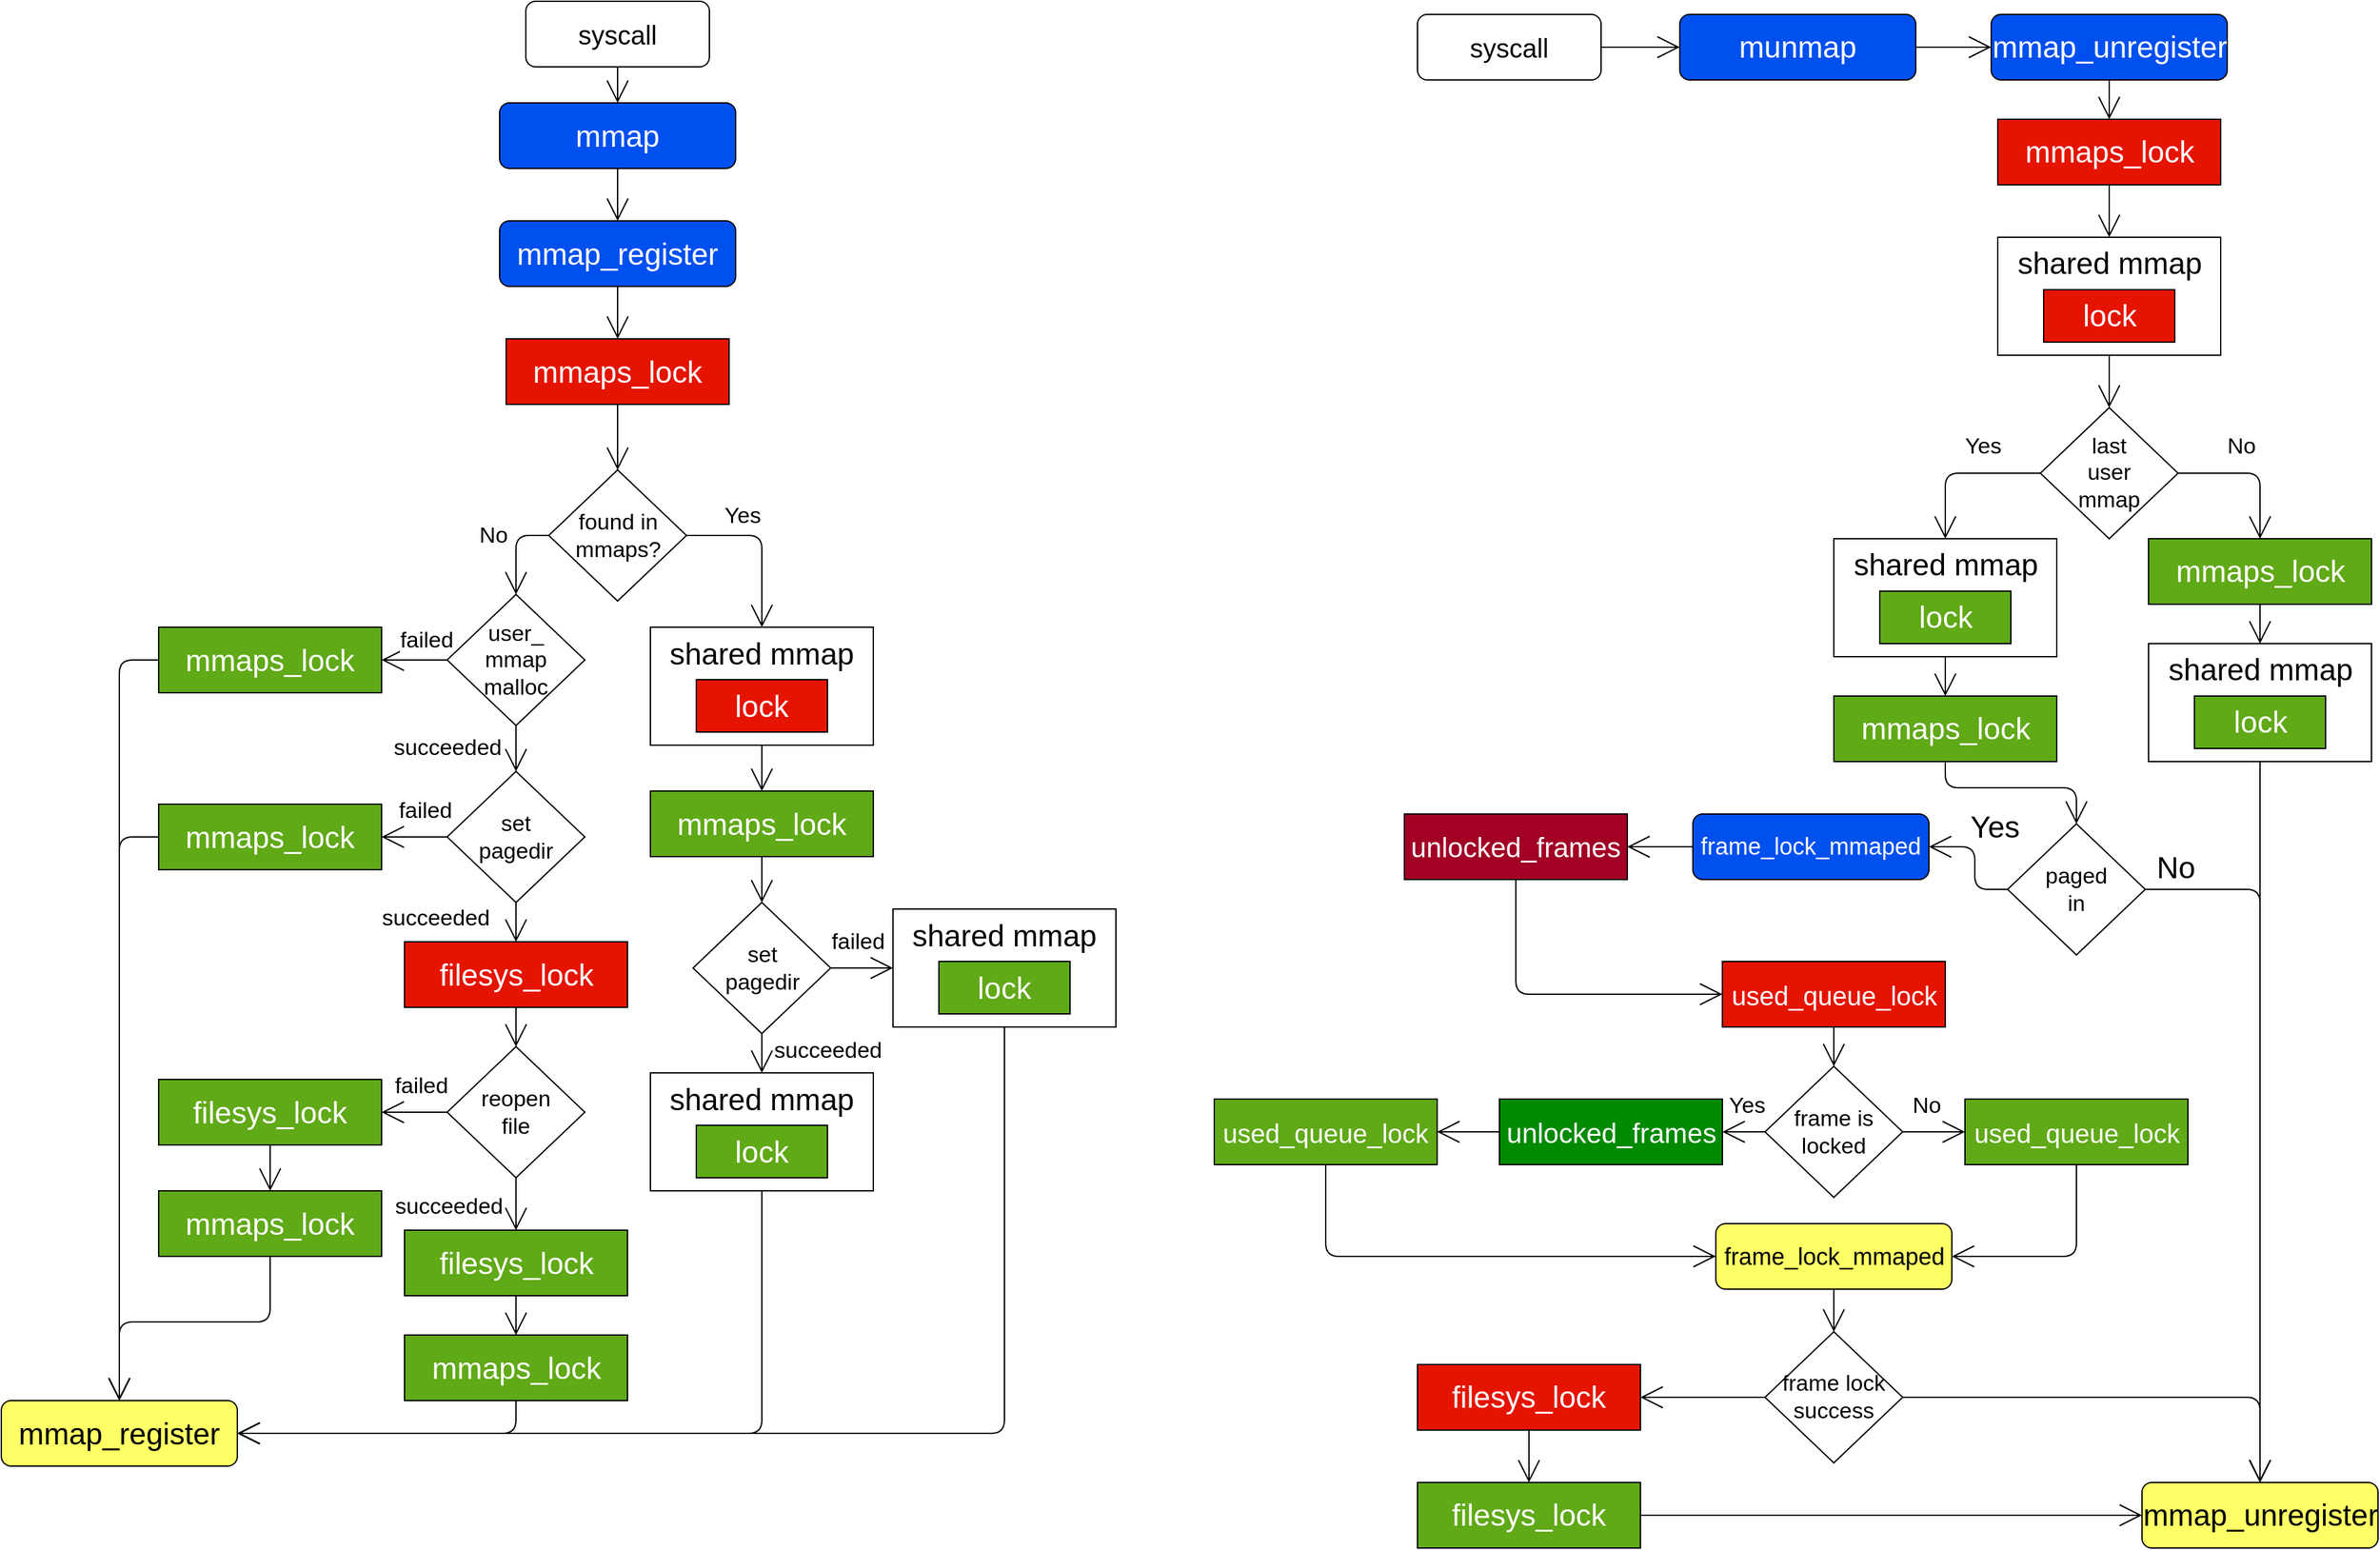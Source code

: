 <mxfile version="13.9.9" type="device"><diagram id="94YJSj57-L0DTSpqwYMu" name="Page-1"><mxGraphModel dx="5073" dy="3167" grid="1" gridSize="10" guides="1" tooltips="1" connect="1" arrows="1" fold="1" page="1" pageScale="1" pageWidth="850" pageHeight="1100" math="0" shadow="0"><root><mxCell id="0"/><mxCell id="1" parent="0"/><mxCell id="kPxo7SE59ju5jIkVm9d3-1" style="edgeStyle=orthogonalEdgeStyle;rounded=0;orthogonalLoop=1;jettySize=auto;html=1;exitX=0.5;exitY=1;exitDx=0;exitDy=0;entryX=0.5;entryY=0;entryDx=0;entryDy=0;fontSize=19;endArrow=open;endFill=0;endSize=15;" parent="1" source="kPxo7SE59ju5jIkVm9d3-2" target="kPxo7SE59ju5jIkVm9d3-4" edge="1"><mxGeometry relative="1" as="geometry"/></mxCell><mxCell id="kPxo7SE59ju5jIkVm9d3-2" value="mmap_register" style="rounded=1;whiteSpace=wrap;html=1;fontSize=23;fillColor=#0050ef;fontColor=#ffffff;" parent="1" vertex="1"><mxGeometry x="-2980" y="-2002.5" width="180" height="50" as="geometry"/></mxCell><mxCell id="kPxo7SE59ju5jIkVm9d3-3" style="edgeStyle=orthogonalEdgeStyle;rounded=0;orthogonalLoop=1;jettySize=auto;html=1;exitX=0.5;exitY=1;exitDx=0;exitDy=0;entryX=0.5;entryY=0;entryDx=0;entryDy=0;endArrow=open;endFill=0;endSize=15;fontSize=19;" parent="1" source="kPxo7SE59ju5jIkVm9d3-4" target="kPxo7SE59ju5jIkVm9d3-11" edge="1"><mxGeometry relative="1" as="geometry"/></mxCell><mxCell id="kPxo7SE59ju5jIkVm9d3-4" value="mmaps_lock" style="rounded=0;whiteSpace=wrap;html=1;fontSize=23;fillColor=#e51400;fontColor=#ffffff;" parent="1" vertex="1"><mxGeometry x="-2975" y="-1912.5" width="170" height="50" as="geometry"/></mxCell><mxCell id="kPxo7SE59ju5jIkVm9d3-5" style="edgeStyle=orthogonalEdgeStyle;rounded=1;orthogonalLoop=1;jettySize=auto;html=1;exitX=0;exitY=0.5;exitDx=0;exitDy=0;entryX=0.5;entryY=0;entryDx=0;entryDy=0;endArrow=open;endFill=0;endSize=15;fontSize=17;" parent="1" source="kPxo7SE59ju5jIkVm9d3-6" target="kPxo7SE59ju5jIkVm9d3-45" edge="1"><mxGeometry relative="1" as="geometry"/></mxCell><mxCell id="kPxo7SE59ju5jIkVm9d3-6" value="mmaps_lock" style="rounded=0;whiteSpace=wrap;html=1;fontSize=23;fillColor=#60a917;fontColor=#ffffff;" parent="1" vertex="1"><mxGeometry x="-3240" y="-1692.5" width="170" height="50" as="geometry"/></mxCell><mxCell id="kPxo7SE59ju5jIkVm9d3-7" style="edgeStyle=orthogonalEdgeStyle;rounded=1;orthogonalLoop=1;jettySize=auto;html=1;exitX=0;exitY=0.5;exitDx=0;exitDy=0;entryX=0.5;entryY=0;entryDx=0;entryDy=0;endArrow=open;endFill=0;endSize=15;fontSize=17;" parent="1" source="kPxo7SE59ju5jIkVm9d3-8" target="kPxo7SE59ju5jIkVm9d3-45" edge="1"><mxGeometry relative="1" as="geometry"/></mxCell><mxCell id="kPxo7SE59ju5jIkVm9d3-8" value="mmaps_lock" style="rounded=0;whiteSpace=wrap;html=1;fontSize=23;fillColor=#60a917;fontColor=#ffffff;" parent="1" vertex="1"><mxGeometry x="-3240" y="-1557.5" width="170" height="50" as="geometry"/></mxCell><mxCell id="kPxo7SE59ju5jIkVm9d3-9" value="No" style="edgeStyle=orthogonalEdgeStyle;rounded=1;orthogonalLoop=1;jettySize=auto;html=1;exitX=0;exitY=0.5;exitDx=0;exitDy=0;entryX=0.5;entryY=0;entryDx=0;entryDy=0;endArrow=open;endFill=0;endSize=15;fontSize=17;" parent="1" source="kPxo7SE59ju5jIkVm9d3-11" target="kPxo7SE59ju5jIkVm9d3-14" edge="1"><mxGeometry x="-0.285" y="-18" relative="1" as="geometry"><mxPoint x="-2862.5" y="-1762.5" as="sourcePoint"/><mxPoint as="offset"/></mxGeometry></mxCell><mxCell id="kPxo7SE59ju5jIkVm9d3-10" value="Yes" style="edgeStyle=orthogonalEdgeStyle;rounded=1;orthogonalLoop=1;jettySize=auto;html=1;exitX=1;exitY=0.5;exitDx=0;exitDy=0;entryX=0.5;entryY=0;entryDx=0;entryDy=0;endArrow=open;endFill=0;endSize=15;fontSize=17;" parent="1" source="kPxo7SE59ju5jIkVm9d3-11" target="kPxo7SE59ju5jIkVm9d3-32" edge="1"><mxGeometry x="-0.333" y="15" relative="1" as="geometry"><mxPoint as="offset"/></mxGeometry></mxCell><mxCell id="kPxo7SE59ju5jIkVm9d3-11" value="found in mmaps?" style="rhombus;whiteSpace=wrap;html=1;strokeColor=#000000;fontSize=17;" parent="1" vertex="1"><mxGeometry x="-2942.5" y="-1812.5" width="105" height="100" as="geometry"/></mxCell><mxCell id="kPxo7SE59ju5jIkVm9d3-12" value="failed" style="edgeStyle=orthogonalEdgeStyle;rounded=1;orthogonalLoop=1;jettySize=auto;html=1;exitX=0;exitY=0.5;exitDx=0;exitDy=0;entryX=1;entryY=0.5;entryDx=0;entryDy=0;endArrow=open;endFill=0;endSize=15;fontSize=17;" parent="1" source="kPxo7SE59ju5jIkVm9d3-14" target="kPxo7SE59ju5jIkVm9d3-6" edge="1"><mxGeometry x="-0.333" y="-15" relative="1" as="geometry"><mxPoint as="offset"/></mxGeometry></mxCell><mxCell id="kPxo7SE59ju5jIkVm9d3-13" value="succeeded" style="edgeStyle=orthogonalEdgeStyle;rounded=1;orthogonalLoop=1;jettySize=auto;html=1;exitX=0.5;exitY=1;exitDx=0;exitDy=0;entryX=0.5;entryY=0;entryDx=0;entryDy=0;endArrow=open;endFill=0;endSize=15;fontSize=17;" parent="1" source="kPxo7SE59ju5jIkVm9d3-14" target="kPxo7SE59ju5jIkVm9d3-17" edge="1"><mxGeometry y="-52" relative="1" as="geometry"><mxPoint x="-1" as="offset"/></mxGeometry></mxCell><mxCell id="kPxo7SE59ju5jIkVm9d3-14" value="user_&lt;br&gt;mmap&lt;br&gt;malloc" style="rhombus;whiteSpace=wrap;html=1;strokeColor=#000000;fontSize=17;" parent="1" vertex="1"><mxGeometry x="-3020" y="-1717.5" width="105" height="100" as="geometry"/></mxCell><mxCell id="kPxo7SE59ju5jIkVm9d3-15" value="failed" style="edgeStyle=orthogonalEdgeStyle;rounded=1;orthogonalLoop=1;jettySize=auto;html=1;exitX=0;exitY=0.5;exitDx=0;exitDy=0;endArrow=open;endFill=0;endSize=15;fontSize=17;" parent="1" source="kPxo7SE59ju5jIkVm9d3-17" edge="1"><mxGeometry x="-0.333" y="-20" relative="1" as="geometry"><mxPoint x="-3070" y="-1532.5" as="targetPoint"/><mxPoint as="offset"/></mxGeometry></mxCell><mxCell id="kPxo7SE59ju5jIkVm9d3-16" value="succeeded" style="edgeStyle=orthogonalEdgeStyle;rounded=1;orthogonalLoop=1;jettySize=auto;html=1;exitX=0.5;exitY=1;exitDx=0;exitDy=0;entryX=0.5;entryY=0;entryDx=0;entryDy=0;endArrow=open;endFill=0;endSize=15;fontSize=17;" parent="1" source="kPxo7SE59ju5jIkVm9d3-17" target="kPxo7SE59ju5jIkVm9d3-22" edge="1"><mxGeometry x="-0.167" y="-62" relative="1" as="geometry"><mxPoint as="offset"/></mxGeometry></mxCell><mxCell id="kPxo7SE59ju5jIkVm9d3-17" value="set&lt;br&gt;pagedir" style="rhombus;whiteSpace=wrap;html=1;strokeColor=#000000;fontSize=17;" parent="1" vertex="1"><mxGeometry x="-3020" y="-1582.5" width="105" height="100" as="geometry"/></mxCell><mxCell id="kPxo7SE59ju5jIkVm9d3-18" value="failed" style="edgeStyle=orthogonalEdgeStyle;rounded=1;orthogonalLoop=1;jettySize=auto;html=1;exitX=0;exitY=0.5;exitDx=0;exitDy=0;entryX=1;entryY=0.5;entryDx=0;entryDy=0;endArrow=open;endFill=0;endSize=15;fontSize=17;" parent="1" source="kPxo7SE59ju5jIkVm9d3-20" target="kPxo7SE59ju5jIkVm9d3-24" edge="1"><mxGeometry x="-0.2" y="-20" relative="1" as="geometry"><mxPoint as="offset"/></mxGeometry></mxCell><mxCell id="kPxo7SE59ju5jIkVm9d3-19" value="succeeded" style="edgeStyle=orthogonalEdgeStyle;rounded=1;orthogonalLoop=1;jettySize=auto;html=1;exitX=0.5;exitY=1;exitDx=0;exitDy=0;entryX=0.5;entryY=0;entryDx=0;entryDy=0;endArrow=open;endFill=0;endSize=15;fontSize=17;" parent="1" source="kPxo7SE59ju5jIkVm9d3-20" target="kPxo7SE59ju5jIkVm9d3-28" edge="1"><mxGeometry x="0.125" y="-52" relative="1" as="geometry"><mxPoint as="offset"/></mxGeometry></mxCell><mxCell id="kPxo7SE59ju5jIkVm9d3-20" value="reopen&lt;br&gt;file" style="rhombus;whiteSpace=wrap;html=1;strokeColor=#000000;fontSize=17;" parent="1" vertex="1"><mxGeometry x="-3020" y="-1372.5" width="105" height="100" as="geometry"/></mxCell><mxCell id="kPxo7SE59ju5jIkVm9d3-21" style="edgeStyle=orthogonalEdgeStyle;rounded=1;orthogonalLoop=1;jettySize=auto;html=1;exitX=0.5;exitY=1;exitDx=0;exitDy=0;entryX=0.5;entryY=0;entryDx=0;entryDy=0;endArrow=open;endFill=0;endSize=15;fontSize=17;" parent="1" source="kPxo7SE59ju5jIkVm9d3-22" target="kPxo7SE59ju5jIkVm9d3-20" edge="1"><mxGeometry relative="1" as="geometry"/></mxCell><mxCell id="kPxo7SE59ju5jIkVm9d3-22" value="filesys_lock" style="rounded=0;whiteSpace=wrap;html=1;fontSize=23;fillColor=#e51400;fontColor=#ffffff;" parent="1" vertex="1"><mxGeometry x="-3052.5" y="-1452.5" width="170" height="50" as="geometry"/></mxCell><mxCell id="kPxo7SE59ju5jIkVm9d3-23" style="edgeStyle=orthogonalEdgeStyle;rounded=1;orthogonalLoop=1;jettySize=auto;html=1;exitX=0.5;exitY=1;exitDx=0;exitDy=0;endArrow=open;endFill=0;endSize=15;fontSize=17;" parent="1" source="kPxo7SE59ju5jIkVm9d3-24" target="kPxo7SE59ju5jIkVm9d3-26" edge="1"><mxGeometry relative="1" as="geometry"/></mxCell><mxCell id="kPxo7SE59ju5jIkVm9d3-24" value="filesys_lock" style="rounded=0;whiteSpace=wrap;html=1;fontSize=23;fillColor=#60a917;fontColor=#ffffff;" parent="1" vertex="1"><mxGeometry x="-3240" y="-1347.5" width="170" height="50" as="geometry"/></mxCell><mxCell id="kPxo7SE59ju5jIkVm9d3-25" style="edgeStyle=orthogonalEdgeStyle;rounded=1;orthogonalLoop=1;jettySize=auto;html=1;exitX=0.5;exitY=1;exitDx=0;exitDy=0;entryX=0.5;entryY=0;entryDx=0;entryDy=0;endArrow=open;endFill=0;endSize=15;fontSize=17;" parent="1" source="kPxo7SE59ju5jIkVm9d3-26" target="kPxo7SE59ju5jIkVm9d3-45" edge="1"><mxGeometry relative="1" as="geometry"><Array as="points"><mxPoint x="-3155" y="-1162.5"/><mxPoint x="-3270" y="-1162.5"/></Array></mxGeometry></mxCell><mxCell id="kPxo7SE59ju5jIkVm9d3-26" value="mmaps_lock" style="rounded=0;whiteSpace=wrap;html=1;fontSize=23;fillColor=#60a917;fontColor=#ffffff;" parent="1" vertex="1"><mxGeometry x="-3240" y="-1262.5" width="170" height="50" as="geometry"/></mxCell><mxCell id="kPxo7SE59ju5jIkVm9d3-27" style="edgeStyle=orthogonalEdgeStyle;rounded=1;orthogonalLoop=1;jettySize=auto;html=1;exitX=0.5;exitY=1;exitDx=0;exitDy=0;entryX=0.5;entryY=0;entryDx=0;entryDy=0;endArrow=open;endFill=0;endSize=15;fontSize=17;" parent="1" source="kPxo7SE59ju5jIkVm9d3-28" target="kPxo7SE59ju5jIkVm9d3-30" edge="1"><mxGeometry relative="1" as="geometry"/></mxCell><mxCell id="kPxo7SE59ju5jIkVm9d3-28" value="filesys_lock" style="rounded=0;whiteSpace=wrap;html=1;fontSize=23;fillColor=#60a917;fontColor=#ffffff;" parent="1" vertex="1"><mxGeometry x="-3052.5" y="-1232.5" width="170" height="50" as="geometry"/></mxCell><mxCell id="kPxo7SE59ju5jIkVm9d3-29" style="edgeStyle=orthogonalEdgeStyle;rounded=1;orthogonalLoop=1;jettySize=auto;html=1;exitX=0.5;exitY=1;exitDx=0;exitDy=0;entryX=1;entryY=0.5;entryDx=0;entryDy=0;endArrow=open;endFill=0;endSize=15;fontSize=17;" parent="1" source="kPxo7SE59ju5jIkVm9d3-30" target="kPxo7SE59ju5jIkVm9d3-45" edge="1"><mxGeometry relative="1" as="geometry"/></mxCell><mxCell id="kPxo7SE59ju5jIkVm9d3-30" value="mmaps_lock" style="rounded=0;whiteSpace=wrap;html=1;fontSize=23;fillColor=#60a917;fontColor=#ffffff;" parent="1" vertex="1"><mxGeometry x="-3052.5" y="-1152.5" width="170" height="50" as="geometry"/></mxCell><mxCell id="kPxo7SE59ju5jIkVm9d3-31" style="edgeStyle=orthogonalEdgeStyle;rounded=1;orthogonalLoop=1;jettySize=auto;html=1;exitX=0.5;exitY=1;exitDx=0;exitDy=0;entryX=0.5;entryY=0;entryDx=0;entryDy=0;endArrow=open;endFill=0;endSize=15;fontSize=17;" parent="1" source="kPxo7SE59ju5jIkVm9d3-32" target="kPxo7SE59ju5jIkVm9d3-35" edge="1"><mxGeometry relative="1" as="geometry"/></mxCell><mxCell id="kPxo7SE59ju5jIkVm9d3-32" value="shared mmap" style="rounded=0;whiteSpace=wrap;html=1;fontSize=23;verticalAlign=top;" parent="1" vertex="1"><mxGeometry x="-2865" y="-1692.5" width="170" height="90" as="geometry"/></mxCell><mxCell id="kPxo7SE59ju5jIkVm9d3-33" value="lock" style="rounded=0;whiteSpace=wrap;html=1;fontSize=23;verticalAlign=middle;fillColor=#e51400;fontColor=#ffffff;" parent="1" vertex="1"><mxGeometry x="-2830" y="-1652.5" width="100" height="40" as="geometry"/></mxCell><mxCell id="kPxo7SE59ju5jIkVm9d3-34" style="edgeStyle=orthogonalEdgeStyle;rounded=1;orthogonalLoop=1;jettySize=auto;html=1;exitX=0.5;exitY=1;exitDx=0;exitDy=0;entryX=0.5;entryY=0;entryDx=0;entryDy=0;endArrow=open;endFill=0;endSize=15;fontSize=17;" parent="1" source="kPxo7SE59ju5jIkVm9d3-35" target="kPxo7SE59ju5jIkVm9d3-38" edge="1"><mxGeometry relative="1" as="geometry"/></mxCell><mxCell id="kPxo7SE59ju5jIkVm9d3-35" value="mmaps_lock" style="rounded=0;whiteSpace=wrap;html=1;fontSize=23;fillColor=#60a917;fontColor=#ffffff;" parent="1" vertex="1"><mxGeometry x="-2865" y="-1567.5" width="170" height="50" as="geometry"/></mxCell><mxCell id="kPxo7SE59ju5jIkVm9d3-36" value="failed" style="edgeStyle=orthogonalEdgeStyle;rounded=1;orthogonalLoop=1;jettySize=auto;html=1;exitX=1;exitY=0.5;exitDx=0;exitDy=0;entryX=0;entryY=0.5;entryDx=0;entryDy=0;endArrow=open;endFill=0;endSize=15;fontSize=17;" parent="1" source="kPxo7SE59ju5jIkVm9d3-38" target="kPxo7SE59ju5jIkVm9d3-40" edge="1"><mxGeometry x="-0.143" y="20" relative="1" as="geometry"><mxPoint as="offset"/></mxGeometry></mxCell><mxCell id="kPxo7SE59ju5jIkVm9d3-37" value="succeeded" style="edgeStyle=orthogonalEdgeStyle;rounded=1;orthogonalLoop=1;jettySize=auto;html=1;exitX=0.5;exitY=1;exitDx=0;exitDy=0;entryX=0.5;entryY=0;entryDx=0;entryDy=0;endArrow=open;endFill=0;endSize=15;fontSize=17;" parent="1" source="kPxo7SE59ju5jIkVm9d3-38" target="kPxo7SE59ju5jIkVm9d3-43" edge="1"><mxGeometry x="-0.167" y="50" relative="1" as="geometry"><mxPoint x="-2787.5" y="-1382.5" as="sourcePoint"/><mxPoint y="1" as="offset"/></mxGeometry></mxCell><mxCell id="kPxo7SE59ju5jIkVm9d3-38" value="set&lt;br&gt;pagedir" style="rhombus;whiteSpace=wrap;html=1;strokeColor=#000000;fontSize=17;" parent="1" vertex="1"><mxGeometry x="-2832.5" y="-1482.5" width="105" height="100" as="geometry"/></mxCell><mxCell id="kPxo7SE59ju5jIkVm9d3-39" style="edgeStyle=orthogonalEdgeStyle;rounded=1;orthogonalLoop=1;jettySize=auto;html=1;exitX=0.5;exitY=1;exitDx=0;exitDy=0;entryX=1;entryY=0.5;entryDx=0;entryDy=0;endArrow=open;endFill=0;endSize=15;fontSize=17;" parent="1" source="kPxo7SE59ju5jIkVm9d3-40" target="kPxo7SE59ju5jIkVm9d3-45" edge="1"><mxGeometry relative="1" as="geometry"/></mxCell><mxCell id="kPxo7SE59ju5jIkVm9d3-40" value="shared mmap" style="rounded=0;whiteSpace=wrap;html=1;fontSize=23;verticalAlign=top;" parent="1" vertex="1"><mxGeometry x="-2680" y="-1477.5" width="170" height="90" as="geometry"/></mxCell><mxCell id="kPxo7SE59ju5jIkVm9d3-41" value="lock" style="rounded=0;whiteSpace=wrap;html=1;fontSize=23;verticalAlign=middle;fillColor=#60a917;fontColor=#ffffff;" parent="1" vertex="1"><mxGeometry x="-2645" y="-1437.5" width="100" height="40" as="geometry"/></mxCell><mxCell id="kPxo7SE59ju5jIkVm9d3-42" style="edgeStyle=orthogonalEdgeStyle;rounded=1;orthogonalLoop=1;jettySize=auto;html=1;exitX=0.5;exitY=1;exitDx=0;exitDy=0;entryX=1;entryY=0.5;entryDx=0;entryDy=0;endArrow=open;endFill=0;endSize=15;fontSize=17;" parent="1" source="kPxo7SE59ju5jIkVm9d3-43" target="kPxo7SE59ju5jIkVm9d3-45" edge="1"><mxGeometry relative="1" as="geometry"/></mxCell><mxCell id="kPxo7SE59ju5jIkVm9d3-43" value="shared mmap" style="rounded=0;whiteSpace=wrap;html=1;fontSize=23;verticalAlign=top;" parent="1" vertex="1"><mxGeometry x="-2865" y="-1352.5" width="170" height="90" as="geometry"/></mxCell><mxCell id="kPxo7SE59ju5jIkVm9d3-44" value="lock" style="rounded=0;whiteSpace=wrap;html=1;fontSize=23;verticalAlign=middle;fillColor=#60a917;fontColor=#ffffff;" parent="1" vertex="1"><mxGeometry x="-2830" y="-1312.5" width="100" height="40" as="geometry"/></mxCell><mxCell id="kPxo7SE59ju5jIkVm9d3-45" value="mmap_register" style="rounded=1;whiteSpace=wrap;html=1;fontSize=23;fillColor=#FFFF66;" parent="1" vertex="1"><mxGeometry x="-3360" y="-1102.5" width="180" height="50" as="geometry"/></mxCell><mxCell id="kPxo7SE59ju5jIkVm9d3-46" style="edgeStyle=orthogonalEdgeStyle;rounded=1;orthogonalLoop=1;jettySize=auto;html=1;exitX=0.5;exitY=1;exitDx=0;exitDy=0;entryX=0.5;entryY=0;entryDx=0;entryDy=0;endArrow=open;endFill=0;endSize=15;fontSize=17;" parent="1" source="kPxo7SE59ju5jIkVm9d3-47" target="kPxo7SE59ju5jIkVm9d3-50" edge="1"><mxGeometry relative="1" as="geometry"/></mxCell><mxCell id="kPxo7SE59ju5jIkVm9d3-47" value="mmap_unregister" style="rounded=1;whiteSpace=wrap;html=1;fontSize=23;fillColor=#0050ef;fontColor=#ffffff;" parent="1" vertex="1"><mxGeometry x="-1842.5" y="-2160" width="180" height="50" as="geometry"/></mxCell><mxCell id="kPxo7SE59ju5jIkVm9d3-48" value="mmap_unregister" style="rounded=1;whiteSpace=wrap;html=1;fontSize=23;fillColor=#FFFF66;" parent="1" vertex="1"><mxGeometry x="-1727.5" y="-1040" width="180" height="50" as="geometry"/></mxCell><mxCell id="kPxo7SE59ju5jIkVm9d3-49" style="edgeStyle=orthogonalEdgeStyle;rounded=1;orthogonalLoop=1;jettySize=auto;html=1;exitX=0.5;exitY=1;exitDx=0;exitDy=0;entryX=0.5;entryY=0;entryDx=0;entryDy=0;endArrow=open;endFill=0;endSize=15;fontSize=17;" parent="1" source="kPxo7SE59ju5jIkVm9d3-50" target="kPxo7SE59ju5jIkVm9d3-52" edge="1"><mxGeometry relative="1" as="geometry"/></mxCell><mxCell id="kPxo7SE59ju5jIkVm9d3-50" value="mmaps_lock" style="rounded=0;whiteSpace=wrap;html=1;fontSize=23;fillColor=#e51400;fontColor=#ffffff;" parent="1" vertex="1"><mxGeometry x="-1837.5" y="-2080" width="170" height="50" as="geometry"/></mxCell><mxCell id="kPxo7SE59ju5jIkVm9d3-51" value="" style="group" parent="1" vertex="1" connectable="0"><mxGeometry x="-1837.5" y="-1990" width="170" height="90" as="geometry"/></mxCell><mxCell id="kPxo7SE59ju5jIkVm9d3-52" value="shared mmap" style="rounded=0;whiteSpace=wrap;html=1;fontSize=23;verticalAlign=top;" parent="kPxo7SE59ju5jIkVm9d3-51" vertex="1"><mxGeometry width="170" height="90" as="geometry"/></mxCell><mxCell id="kPxo7SE59ju5jIkVm9d3-53" value="lock" style="rounded=0;whiteSpace=wrap;html=1;fontSize=23;verticalAlign=middle;fillColor=#e51400;fontColor=#ffffff;" parent="kPxo7SE59ju5jIkVm9d3-51" vertex="1"><mxGeometry x="35" y="40" width="100" height="40" as="geometry"/></mxCell><mxCell id="kPxo7SE59ju5jIkVm9d3-54" value="Yes" style="edgeStyle=orthogonalEdgeStyle;rounded=1;orthogonalLoop=1;jettySize=auto;html=1;exitX=0;exitY=0.5;exitDx=0;exitDy=0;entryX=0.5;entryY=0;entryDx=0;entryDy=0;endArrow=open;endFill=0;endSize=15;fontSize=17;" parent="1" source="kPxo7SE59ju5jIkVm9d3-56" target="kPxo7SE59ju5jIkVm9d3-59" edge="1"><mxGeometry x="-0.255" y="-20" relative="1" as="geometry"><mxPoint x="-1897.5" y="-1775" as="targetPoint"/><mxPoint x="1" as="offset"/></mxGeometry></mxCell><mxCell id="kPxo7SE59ju5jIkVm9d3-55" value="No" style="edgeStyle=orthogonalEdgeStyle;rounded=1;orthogonalLoop=1;jettySize=auto;html=1;exitX=1;exitY=0.5;exitDx=0;exitDy=0;entryX=0.5;entryY=0;entryDx=0;entryDy=0;endArrow=open;endFill=0;endSize=15;fontSize=17;" parent="1" source="kPxo7SE59ju5jIkVm9d3-56" target="kPxo7SE59ju5jIkVm9d3-69" edge="1"><mxGeometry x="-0.156" y="20" relative="1" as="geometry"><mxPoint as="offset"/></mxGeometry></mxCell><mxCell id="kPxo7SE59ju5jIkVm9d3-56" value="last&lt;br&gt;user&lt;br&gt;mmap" style="rhombus;whiteSpace=wrap;html=1;strokeColor=#000000;fontSize=17;" parent="1" vertex="1"><mxGeometry x="-1805" y="-1860" width="105" height="100" as="geometry"/></mxCell><mxCell id="kPxo7SE59ju5jIkVm9d3-57" style="edgeStyle=orthogonalEdgeStyle;rounded=1;orthogonalLoop=1;jettySize=auto;html=1;exitX=0.5;exitY=1;exitDx=0;exitDy=0;entryX=0.5;entryY=0;entryDx=0;entryDy=0;endArrow=open;endFill=0;endSize=15;fontSize=17;" parent="1" source="kPxo7SE59ju5jIkVm9d3-52" target="kPxo7SE59ju5jIkVm9d3-56" edge="1"><mxGeometry relative="1" as="geometry"/></mxCell><mxCell id="kPxo7SE59ju5jIkVm9d3-58" value="" style="group" parent="1" vertex="1" connectable="0"><mxGeometry x="-1962.5" y="-1760" width="170" height="90" as="geometry"/></mxCell><mxCell id="kPxo7SE59ju5jIkVm9d3-59" value="shared mmap" style="rounded=0;whiteSpace=wrap;html=1;fontSize=23;verticalAlign=top;" parent="kPxo7SE59ju5jIkVm9d3-58" vertex="1"><mxGeometry width="170" height="90" as="geometry"/></mxCell><mxCell id="kPxo7SE59ju5jIkVm9d3-60" value="lock" style="rounded=0;whiteSpace=wrap;html=1;fontSize=23;verticalAlign=middle;fillColor=#60a917;fontColor=#ffffff;" parent="kPxo7SE59ju5jIkVm9d3-58" vertex="1"><mxGeometry x="35" y="40" width="100" height="40" as="geometry"/></mxCell><mxCell id="kPxo7SE59ju5jIkVm9d3-61" style="edgeStyle=orthogonalEdgeStyle;rounded=1;orthogonalLoop=1;jettySize=auto;html=1;exitX=0.5;exitY=1;exitDx=0;exitDy=0;entryX=0.5;entryY=0;entryDx=0;entryDy=0;endArrow=open;endFill=0;endSize=15;fontSize=23;" parent="1" source="kPxo7SE59ju5jIkVm9d3-62" target="kPxo7SE59ju5jIkVm9d3-89" edge="1"><mxGeometry relative="1" as="geometry"/></mxCell><mxCell id="kPxo7SE59ju5jIkVm9d3-62" value="mmaps_lock" style="rounded=0;whiteSpace=wrap;html=1;fontSize=23;fillColor=#60a917;fontColor=#ffffff;" parent="1" vertex="1"><mxGeometry x="-1962.5" y="-1640" width="170" height="50" as="geometry"/></mxCell><mxCell id="kPxo7SE59ju5jIkVm9d3-63" style="edgeStyle=orthogonalEdgeStyle;rounded=1;orthogonalLoop=1;jettySize=auto;html=1;exitX=0.5;exitY=1;exitDx=0;exitDy=0;entryX=0.5;entryY=0;entryDx=0;entryDy=0;endArrow=open;endFill=0;endSize=15;fontSize=17;" parent="1" source="kPxo7SE59ju5jIkVm9d3-59" target="kPxo7SE59ju5jIkVm9d3-62" edge="1"><mxGeometry relative="1" as="geometry"/></mxCell><mxCell id="kPxo7SE59ju5jIkVm9d3-64" style="edgeStyle=orthogonalEdgeStyle;rounded=1;orthogonalLoop=1;jettySize=auto;html=1;exitX=0.5;exitY=1;exitDx=0;exitDy=0;entryX=0.5;entryY=0;entryDx=0;entryDy=0;endArrow=open;endFill=0;endSize=15;fontSize=17;" parent="1" source="kPxo7SE59ju5jIkVm9d3-65" target="kPxo7SE59ju5jIkVm9d3-67" edge="1"><mxGeometry relative="1" as="geometry"/></mxCell><mxCell id="kPxo7SE59ju5jIkVm9d3-65" value="filesys_lock" style="rounded=0;whiteSpace=wrap;html=1;fontSize=23;fillColor=#e51400;fontColor=#ffffff;" parent="1" vertex="1"><mxGeometry x="-2280" y="-1130" width="170" height="50" as="geometry"/></mxCell><mxCell id="kPxo7SE59ju5jIkVm9d3-66" style="edgeStyle=orthogonalEdgeStyle;rounded=1;orthogonalLoop=1;jettySize=auto;html=1;exitX=1;exitY=0.5;exitDx=0;exitDy=0;entryX=0;entryY=0.5;entryDx=0;entryDy=0;endArrow=open;endFill=0;endSize=15;fontSize=17;" parent="1" source="kPxo7SE59ju5jIkVm9d3-67" target="kPxo7SE59ju5jIkVm9d3-48" edge="1"><mxGeometry relative="1" as="geometry"/></mxCell><mxCell id="kPxo7SE59ju5jIkVm9d3-67" value="filesys_lock" style="rounded=0;whiteSpace=wrap;html=1;fontSize=23;fillColor=#60a917;fontColor=#ffffff;" parent="1" vertex="1"><mxGeometry x="-2280" y="-1040" width="170" height="50" as="geometry"/></mxCell><mxCell id="kPxo7SE59ju5jIkVm9d3-68" style="edgeStyle=orthogonalEdgeStyle;rounded=1;orthogonalLoop=1;jettySize=auto;html=1;exitX=0.5;exitY=1;exitDx=0;exitDy=0;entryX=0.5;entryY=0;entryDx=0;entryDy=0;endArrow=open;endFill=0;endSize=15;fontSize=17;" parent="1" source="kPxo7SE59ju5jIkVm9d3-69" target="kPxo7SE59ju5jIkVm9d3-71" edge="1"><mxGeometry relative="1" as="geometry"><mxPoint x="-1647.5" y="-1700" as="sourcePoint"/></mxGeometry></mxCell><mxCell id="kPxo7SE59ju5jIkVm9d3-69" value="mmaps_lock" style="rounded=0;whiteSpace=wrap;html=1;fontSize=23;fillColor=#60a917;fontColor=#ffffff;" parent="1" vertex="1"><mxGeometry x="-1722.5" y="-1760" width="170" height="50" as="geometry"/></mxCell><mxCell id="kPxo7SE59ju5jIkVm9d3-70" value="" style="group" parent="1" vertex="1" connectable="0"><mxGeometry x="-1722.5" y="-1680" width="170" height="90" as="geometry"/></mxCell><mxCell id="kPxo7SE59ju5jIkVm9d3-71" value="shared mmap" style="rounded=0;whiteSpace=wrap;html=1;fontSize=23;verticalAlign=top;" parent="kPxo7SE59ju5jIkVm9d3-70" vertex="1"><mxGeometry width="170" height="90" as="geometry"/></mxCell><mxCell id="kPxo7SE59ju5jIkVm9d3-72" value="lock" style="rounded=0;whiteSpace=wrap;html=1;fontSize=23;verticalAlign=middle;fillColor=#60a917;fontColor=#ffffff;" parent="kPxo7SE59ju5jIkVm9d3-70" vertex="1"><mxGeometry x="35" y="40" width="100" height="40" as="geometry"/></mxCell><mxCell id="kPxo7SE59ju5jIkVm9d3-73" style="edgeStyle=orthogonalEdgeStyle;rounded=1;orthogonalLoop=1;jettySize=auto;html=1;exitX=0.5;exitY=1;exitDx=0;exitDy=0;entryX=0.5;entryY=0;entryDx=0;entryDy=0;endArrow=open;endFill=0;endSize=15;fontSize=17;" parent="1" source="kPxo7SE59ju5jIkVm9d3-71" target="kPxo7SE59ju5jIkVm9d3-48" edge="1"><mxGeometry relative="1" as="geometry"><Array as="points"><mxPoint x="-1637" y="-1420"/><mxPoint x="-1637" y="-1420"/></Array></mxGeometry></mxCell><mxCell id="kPxo7SE59ju5jIkVm9d3-74" style="edgeStyle=orthogonalEdgeStyle;rounded=1;jumpStyle=arc;jumpSize=15;orthogonalLoop=1;jettySize=auto;html=1;exitX=0;exitY=0.5;exitDx=0;exitDy=0;entryX=1;entryY=0.5;entryDx=0;entryDy=0;endArrow=open;endFill=0;endSize=15;fontSize=21;fontColor=#000000;" parent="1" source="kPxo7SE59ju5jIkVm9d3-75" target="kPxo7SE59ju5jIkVm9d3-98" edge="1"><mxGeometry relative="1" as="geometry"><mxPoint x="-2122.5" y="-1525" as="targetPoint"/></mxGeometry></mxCell><mxCell id="kPxo7SE59ju5jIkVm9d3-75" value="frame_lock_mmaped" style="rounded=1;whiteSpace=wrap;html=1;fontSize=18;fillColor=#0050ef;fontColor=#ffffff;" parent="1" vertex="1"><mxGeometry x="-2070" y="-1550" width="180" height="50" as="geometry"/></mxCell><mxCell id="kPxo7SE59ju5jIkVm9d3-76" style="edgeStyle=orthogonalEdgeStyle;rounded=1;orthogonalLoop=1;jettySize=auto;html=1;exitX=0.5;exitY=1;exitDx=0;exitDy=0;entryX=0.5;entryY=0;entryDx=0;entryDy=0;endArrow=open;endFill=0;endSize=15;fontSize=23;" parent="1" source="kPxo7SE59ju5jIkVm9d3-77" target="kPxo7SE59ju5jIkVm9d3-92" edge="1"><mxGeometry relative="1" as="geometry"/></mxCell><mxCell id="kPxo7SE59ju5jIkVm9d3-77" value="frame_lock_mmaped" style="rounded=1;whiteSpace=wrap;html=1;fontSize=18;fillColor=#FFFF66;" parent="1" vertex="1"><mxGeometry x="-2052.5" y="-1237.5" width="180" height="50" as="geometry"/></mxCell><mxCell id="kPxo7SE59ju5jIkVm9d3-78" style="edgeStyle=orthogonalEdgeStyle;rounded=1;orthogonalLoop=1;jettySize=auto;html=1;exitX=0.5;exitY=1;exitDx=0;exitDy=0;entryX=0.5;entryY=0;entryDx=0;entryDy=0;endArrow=open;endFill=0;endSize=15;fontSize=18;" parent="1" source="kPxo7SE59ju5jIkVm9d3-79" target="kPxo7SE59ju5jIkVm9d3-82" edge="1"><mxGeometry relative="1" as="geometry"/></mxCell><mxCell id="kPxo7SE59ju5jIkVm9d3-79" value="used_queue_lock" style="rounded=0;whiteSpace=wrap;html=1;fontSize=20;fillColor=#e51400;fontColor=#ffffff;" parent="1" vertex="1"><mxGeometry x="-2047.5" y="-1437.5" width="170" height="50" as="geometry"/></mxCell><mxCell id="kPxo7SE59ju5jIkVm9d3-80" value="Yes" style="edgeStyle=orthogonalEdgeStyle;rounded=1;orthogonalLoop=1;jettySize=auto;html=1;exitX=0;exitY=0.5;exitDx=0;exitDy=0;endArrow=open;endFill=0;endSize=15;fontSize=17;entryX=1;entryY=0.5;entryDx=0;entryDy=0;" parent="1" source="kPxo7SE59ju5jIkVm9d3-82" target="kPxo7SE59ju5jIkVm9d3-100" edge="1"><mxGeometry x="-0.143" y="-20" relative="1" as="geometry"><mxPoint as="offset"/></mxGeometry></mxCell><mxCell id="kPxo7SE59ju5jIkVm9d3-81" value="No" style="edgeStyle=orthogonalEdgeStyle;rounded=1;orthogonalLoop=1;jettySize=auto;html=1;exitX=1;exitY=0.5;exitDx=0;exitDy=0;entryX=0;entryY=0.5;entryDx=0;entryDy=0;endArrow=open;endFill=0;endSize=15;fontSize=17;" parent="1" source="kPxo7SE59ju5jIkVm9d3-82" target="kPxo7SE59ju5jIkVm9d3-86" edge="1"><mxGeometry x="-0.263" y="20" relative="1" as="geometry"><mxPoint as="offset"/></mxGeometry></mxCell><mxCell id="kPxo7SE59ju5jIkVm9d3-82" value="frame is&lt;br&gt;locked" style="rhombus;whiteSpace=wrap;html=1;strokeColor=#000000;fontSize=17;" parent="1" vertex="1"><mxGeometry x="-2015" y="-1357.5" width="105" height="100" as="geometry"/></mxCell><mxCell id="kPxo7SE59ju5jIkVm9d3-83" style="edgeStyle=orthogonalEdgeStyle;rounded=1;orthogonalLoop=1;jettySize=auto;html=1;exitX=0.5;exitY=1;exitDx=0;exitDy=0;entryX=0;entryY=0.5;entryDx=0;entryDy=0;endArrow=open;endFill=0;endSize=15;fontSize=23;" parent="1" source="kPxo7SE59ju5jIkVm9d3-84" target="kPxo7SE59ju5jIkVm9d3-77" edge="1"><mxGeometry relative="1" as="geometry"/></mxCell><mxCell id="kPxo7SE59ju5jIkVm9d3-84" value="used_queue_lock" style="rounded=0;whiteSpace=wrap;html=1;fontSize=20;fillColor=#60a917;fontColor=#ffffff;" parent="1" vertex="1"><mxGeometry x="-2435" y="-1332.5" width="170" height="50" as="geometry"/></mxCell><mxCell id="kPxo7SE59ju5jIkVm9d3-85" style="edgeStyle=orthogonalEdgeStyle;rounded=1;orthogonalLoop=1;jettySize=auto;html=1;exitX=0.5;exitY=1;exitDx=0;exitDy=0;entryX=1;entryY=0.5;entryDx=0;entryDy=0;endArrow=open;endFill=0;endSize=15;fontSize=18;" parent="1" source="kPxo7SE59ju5jIkVm9d3-86" target="kPxo7SE59ju5jIkVm9d3-77" edge="1"><mxGeometry relative="1" as="geometry"/></mxCell><mxCell id="kPxo7SE59ju5jIkVm9d3-86" value="used_queue_lock" style="rounded=0;whiteSpace=wrap;html=1;fontSize=20;fillColor=#60a917;fontColor=#ffffff;" parent="1" vertex="1"><mxGeometry x="-1862.5" y="-1332.5" width="170" height="50" as="geometry"/></mxCell><mxCell id="kPxo7SE59ju5jIkVm9d3-87" value="Yes" style="edgeStyle=orthogonalEdgeStyle;rounded=1;orthogonalLoop=1;jettySize=auto;html=1;exitX=0;exitY=0.5;exitDx=0;exitDy=0;entryX=1;entryY=0.5;entryDx=0;entryDy=0;endArrow=open;endFill=0;endSize=15;fontSize=23;" parent="1" source="kPxo7SE59ju5jIkVm9d3-89" target="kPxo7SE59ju5jIkVm9d3-75" edge="1"><mxGeometry x="0.243" y="-21" relative="1" as="geometry"><mxPoint x="15" y="6" as="offset"/></mxGeometry></mxCell><mxCell id="kPxo7SE59ju5jIkVm9d3-88" value="No" style="edgeStyle=orthogonalEdgeStyle;rounded=1;orthogonalLoop=1;jettySize=auto;html=1;exitX=1;exitY=0.5;exitDx=0;exitDy=0;entryX=0.5;entryY=0;entryDx=0;entryDy=0;endArrow=open;endFill=0;endSize=15;fontSize=23;" parent="1" source="kPxo7SE59ju5jIkVm9d3-89" target="kPxo7SE59ju5jIkVm9d3-48" edge="1"><mxGeometry x="-0.917" y="18" relative="1" as="geometry"><mxPoint y="1" as="offset"/></mxGeometry></mxCell><mxCell id="kPxo7SE59ju5jIkVm9d3-89" value="paged&lt;br&gt;in" style="rhombus;whiteSpace=wrap;html=1;strokeColor=#000000;fontSize=17;" parent="1" vertex="1"><mxGeometry x="-1830" y="-1542.5" width="105" height="100" as="geometry"/></mxCell><mxCell id="kPxo7SE59ju5jIkVm9d3-90" style="edgeStyle=orthogonalEdgeStyle;rounded=1;orthogonalLoop=1;jettySize=auto;html=1;exitX=1;exitY=0.5;exitDx=0;exitDy=0;endArrow=open;endFill=0;endSize=15;fontSize=23;entryX=0.5;entryY=0;entryDx=0;entryDy=0;" parent="1" source="kPxo7SE59ju5jIkVm9d3-92" target="kPxo7SE59ju5jIkVm9d3-48" edge="1"><mxGeometry relative="1" as="geometry"><mxPoint x="-1592.5" y="-1015" as="targetPoint"/></mxGeometry></mxCell><mxCell id="kPxo7SE59ju5jIkVm9d3-91" style="edgeStyle=orthogonalEdgeStyle;rounded=1;orthogonalLoop=1;jettySize=auto;html=1;exitX=0;exitY=0.5;exitDx=0;exitDy=0;entryX=1;entryY=0.5;entryDx=0;entryDy=0;endArrow=open;endFill=0;endSize=15;fontSize=23;" parent="1" source="kPxo7SE59ju5jIkVm9d3-92" target="kPxo7SE59ju5jIkVm9d3-65" edge="1"><mxGeometry relative="1" as="geometry"/></mxCell><mxCell id="kPxo7SE59ju5jIkVm9d3-92" value="frame lock&lt;br&gt;success" style="rhombus;whiteSpace=wrap;html=1;strokeColor=#000000;fontSize=17;" parent="1" vertex="1"><mxGeometry x="-2015" y="-1155" width="105" height="100" as="geometry"/></mxCell><mxCell id="kPxo7SE59ju5jIkVm9d3-93" style="edgeStyle=orthogonalEdgeStyle;rounded=1;orthogonalLoop=1;jettySize=auto;html=1;exitX=0.5;exitY=1;exitDx=0;exitDy=0;entryX=0.5;entryY=0;entryDx=0;entryDy=0;endArrow=open;endFill=0;endSize=15;fontSize=17;" parent="1" source="kPxo7SE59ju5jIkVm9d3-94" target="kPxo7SE59ju5jIkVm9d3-2" edge="1"><mxGeometry relative="1" as="geometry"/></mxCell><mxCell id="kPxo7SE59ju5jIkVm9d3-94" value="mmap" style="rounded=1;whiteSpace=wrap;html=1;fontSize=23;fillColor=#0050ef;fontColor=#ffffff;" parent="1" vertex="1"><mxGeometry x="-2980" y="-2092.5" width="180" height="50" as="geometry"/></mxCell><mxCell id="kPxo7SE59ju5jIkVm9d3-95" style="edgeStyle=orthogonalEdgeStyle;rounded=1;jumpStyle=arc;jumpSize=15;orthogonalLoop=1;jettySize=auto;html=1;exitX=0.5;exitY=1;exitDx=0;exitDy=0;entryX=0.5;entryY=0;entryDx=0;entryDy=0;endArrow=open;endFill=0;endSize=15;fontSize=20;fontColor=#000000;" parent="1" source="kPxo7SE59ju5jIkVm9d3-96" target="kPxo7SE59ju5jIkVm9d3-94" edge="1"><mxGeometry relative="1" as="geometry"/></mxCell><mxCell id="kPxo7SE59ju5jIkVm9d3-96" value="syscall" style="rounded=1;whiteSpace=wrap;html=1;fontSize=20;" parent="1" vertex="1"><mxGeometry x="-2960" y="-2170" width="140" height="50" as="geometry"/></mxCell><mxCell id="kPxo7SE59ju5jIkVm9d3-97" style="edgeStyle=orthogonalEdgeStyle;rounded=1;jumpStyle=arc;jumpSize=15;orthogonalLoop=1;jettySize=auto;html=1;exitX=0.5;exitY=1;exitDx=0;exitDy=0;entryX=0;entryY=0.5;entryDx=0;entryDy=0;endArrow=open;endFill=0;endSize=15;fontSize=21;fontColor=#000000;" parent="1" source="kPxo7SE59ju5jIkVm9d3-98" target="kPxo7SE59ju5jIkVm9d3-79" edge="1"><mxGeometry relative="1" as="geometry"/></mxCell><mxCell id="kPxo7SE59ju5jIkVm9d3-98" value="unlocked_frames" style="rounded=0;whiteSpace=wrap;html=1;fontSize=21;fillColor=#a20025;fontColor=#ffffff;" parent="1" vertex="1"><mxGeometry x="-2290" y="-1550" width="170" height="50" as="geometry"/></mxCell><mxCell id="kPxo7SE59ju5jIkVm9d3-99" style="edgeStyle=orthogonalEdgeStyle;rounded=1;jumpStyle=arc;jumpSize=15;orthogonalLoop=1;jettySize=auto;html=1;exitX=0;exitY=0.5;exitDx=0;exitDy=0;entryX=1;entryY=0.5;entryDx=0;entryDy=0;endArrow=open;endFill=0;endSize=15;fontSize=21;fontColor=#000000;" parent="1" source="kPxo7SE59ju5jIkVm9d3-100" target="kPxo7SE59ju5jIkVm9d3-84" edge="1"><mxGeometry relative="1" as="geometry"/></mxCell><mxCell id="kPxo7SE59ju5jIkVm9d3-100" value="unlocked_frames" style="rounded=0;whiteSpace=wrap;html=1;fontSize=21;fillColor=#008a00;fontColor=#ffffff;" parent="1" vertex="1"><mxGeometry x="-2217.5" y="-1332.5" width="170" height="50" as="geometry"/></mxCell><mxCell id="kPxo7SE59ju5jIkVm9d3-106" value="syscall" style="rounded=1;whiteSpace=wrap;html=1;fontSize=20;" parent="1" vertex="1"><mxGeometry x="-2280" y="-2160" width="140" height="50" as="geometry"/></mxCell><mxCell id="kPxo7SE59ju5jIkVm9d3-107" value="munmap" style="rounded=1;whiteSpace=wrap;html=1;fontSize=23;fillColor=#0050ef;fontColor=#ffffff;" parent="1" vertex="1"><mxGeometry x="-2080" y="-2160" width="180" height="50" as="geometry"/></mxCell><mxCell id="kPxo7SE59ju5jIkVm9d3-109" style="edgeStyle=orthogonalEdgeStyle;rounded=1;orthogonalLoop=1;jettySize=auto;html=1;exitX=1;exitY=0.5;exitDx=0;exitDy=0;entryX=0;entryY=0.5;entryDx=0;entryDy=0;endArrow=open;endFill=0;endSize=15;fontSize=17;" parent="1" source="kPxo7SE59ju5jIkVm9d3-107" target="kPxo7SE59ju5jIkVm9d3-47" edge="1"><mxGeometry relative="1" as="geometry"><mxPoint x="-1742.5" y="-2100" as="sourcePoint"/><mxPoint x="-1742.5" y="-2070" as="targetPoint"/></mxGeometry></mxCell><mxCell id="kPxo7SE59ju5jIkVm9d3-111" style="edgeStyle=orthogonalEdgeStyle;rounded=1;orthogonalLoop=1;jettySize=auto;html=1;exitX=1;exitY=0.5;exitDx=0;exitDy=0;entryX=0;entryY=0.5;entryDx=0;entryDy=0;endArrow=open;endFill=0;endSize=15;fontSize=17;" parent="1" source="kPxo7SE59ju5jIkVm9d3-106" target="kPxo7SE59ju5jIkVm9d3-107" edge="1"><mxGeometry relative="1" as="geometry"><mxPoint x="-1890.0" y="-2125" as="sourcePoint"/><mxPoint x="-1832.5" y="-2125" as="targetPoint"/></mxGeometry></mxCell></root></mxGraphModel></diagram></mxfile>